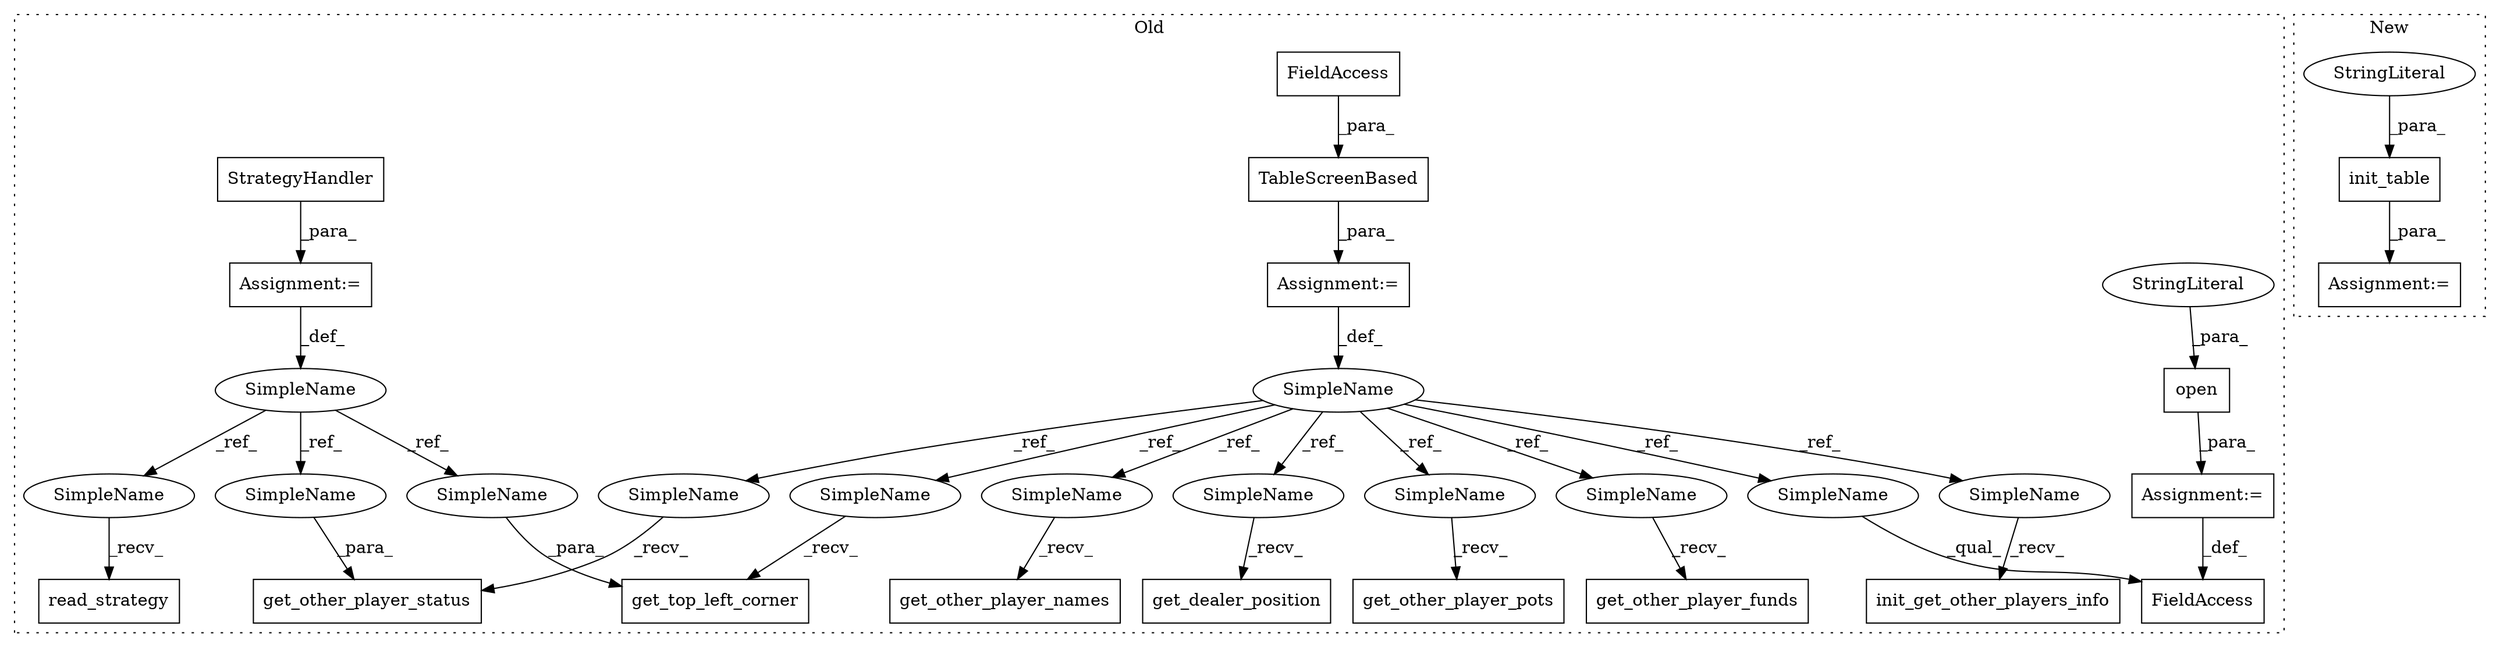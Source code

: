 digraph G {
subgraph cluster0 {
1 [label="open" a="32" s="2936,2972" l="5,1" shape="box"];
3 [label="FieldAccess" a="22" s="2912" l="17" shape="box"];
4 [label="TableScreenBased" a="32" s="2870,2905" l="17,1" shape="box"];
5 [label="get_top_left_corner" a="32" s="2981,3002" l="20,1" shape="box"];
6 [label="SimpleName" a="42" s="2863" l="1" shape="ellipse"];
8 [label="StringLiteral" a="45" s="2941" l="31" shape="ellipse"];
9 [label="FieldAccess" a="22" s="2899" l="6" shape="box"];
11 [label="Assignment:=" a="7" s="2929" l="1" shape="box"];
12 [label="Assignment:=" a="7" s="2864" l="1" shape="box"];
13 [label="get_other_player_status" a="32" s="3172,3197" l="24,1" shape="box"];
14 [label="get_other_player_pots" a="32" s="3141" l="23" shape="box"];
15 [label="StrategyHandler" a="32" s="2817" l="17" shape="box"];
16 [label="read_strategy" a="32" s="2842" l="15" shape="box"];
17 [label="init_get_other_players_info" a="32" s="3040" l="29" shape="box"];
18 [label="get_other_player_names" a="32" s="3077" l="24" shape="box"];
19 [label="SimpleName" a="42" s="2815" l="1" shape="ellipse"];
20 [label="get_other_player_funds" a="32" s="3109" l="24" shape="box"];
21 [label="Assignment:=" a="7" s="2816" l="1" shape="box"];
22 [label="get_dealer_position" a="32" s="3011" l="21" shape="box"];
23 [label="SimpleName" a="42" s="3001" l="1" shape="ellipse"];
24 [label="SimpleName" a="42" s="3196" l="1" shape="ellipse"];
25 [label="SimpleName" a="42" s="2840" l="1" shape="ellipse"];
26 [label="SimpleName" a="42" s="2979" l="1" shape="ellipse"];
27 [label="SimpleName" a="42" s="3139" l="1" shape="ellipse"];
28 [label="SimpleName" a="42" s="3107" l="1" shape="ellipse"];
29 [label="SimpleName" a="42" s="3038" l="1" shape="ellipse"];
30 [label="SimpleName" a="42" s="3075" l="1" shape="ellipse"];
31 [label="SimpleName" a="42" s="3170" l="1" shape="ellipse"];
32 [label="SimpleName" a="42" s="3009" l="1" shape="ellipse"];
33 [label="SimpleName" a="42" s="2912" l="1" shape="ellipse"];
label = "Old";
style="dotted";
}
subgraph cluster1 {
2 [label="init_table" a="32" s="2195,2237" l="11,1" shape="box"];
7 [label="StringLiteral" a="45" s="2206" l="31" shape="ellipse"];
10 [label="Assignment:=" a="7" s="2193" l="2" shape="box"];
label = "New";
style="dotted";
}
1 -> 11 [label="_para_"];
2 -> 10 [label="_para_"];
4 -> 12 [label="_para_"];
6 -> 30 [label="_ref_"];
6 -> 31 [label="_ref_"];
6 -> 27 [label="_ref_"];
6 -> 28 [label="_ref_"];
6 -> 33 [label="_ref_"];
6 -> 29 [label="_ref_"];
6 -> 26 [label="_ref_"];
6 -> 32 [label="_ref_"];
7 -> 2 [label="_para_"];
8 -> 1 [label="_para_"];
9 -> 4 [label="_para_"];
11 -> 3 [label="_def_"];
12 -> 6 [label="_def_"];
15 -> 21 [label="_para_"];
19 -> 25 [label="_ref_"];
19 -> 23 [label="_ref_"];
19 -> 24 [label="_ref_"];
21 -> 19 [label="_def_"];
23 -> 5 [label="_para_"];
24 -> 13 [label="_para_"];
25 -> 16 [label="_recv_"];
26 -> 5 [label="_recv_"];
27 -> 14 [label="_recv_"];
28 -> 20 [label="_recv_"];
29 -> 17 [label="_recv_"];
30 -> 18 [label="_recv_"];
31 -> 13 [label="_recv_"];
32 -> 22 [label="_recv_"];
33 -> 3 [label="_qual_"];
}